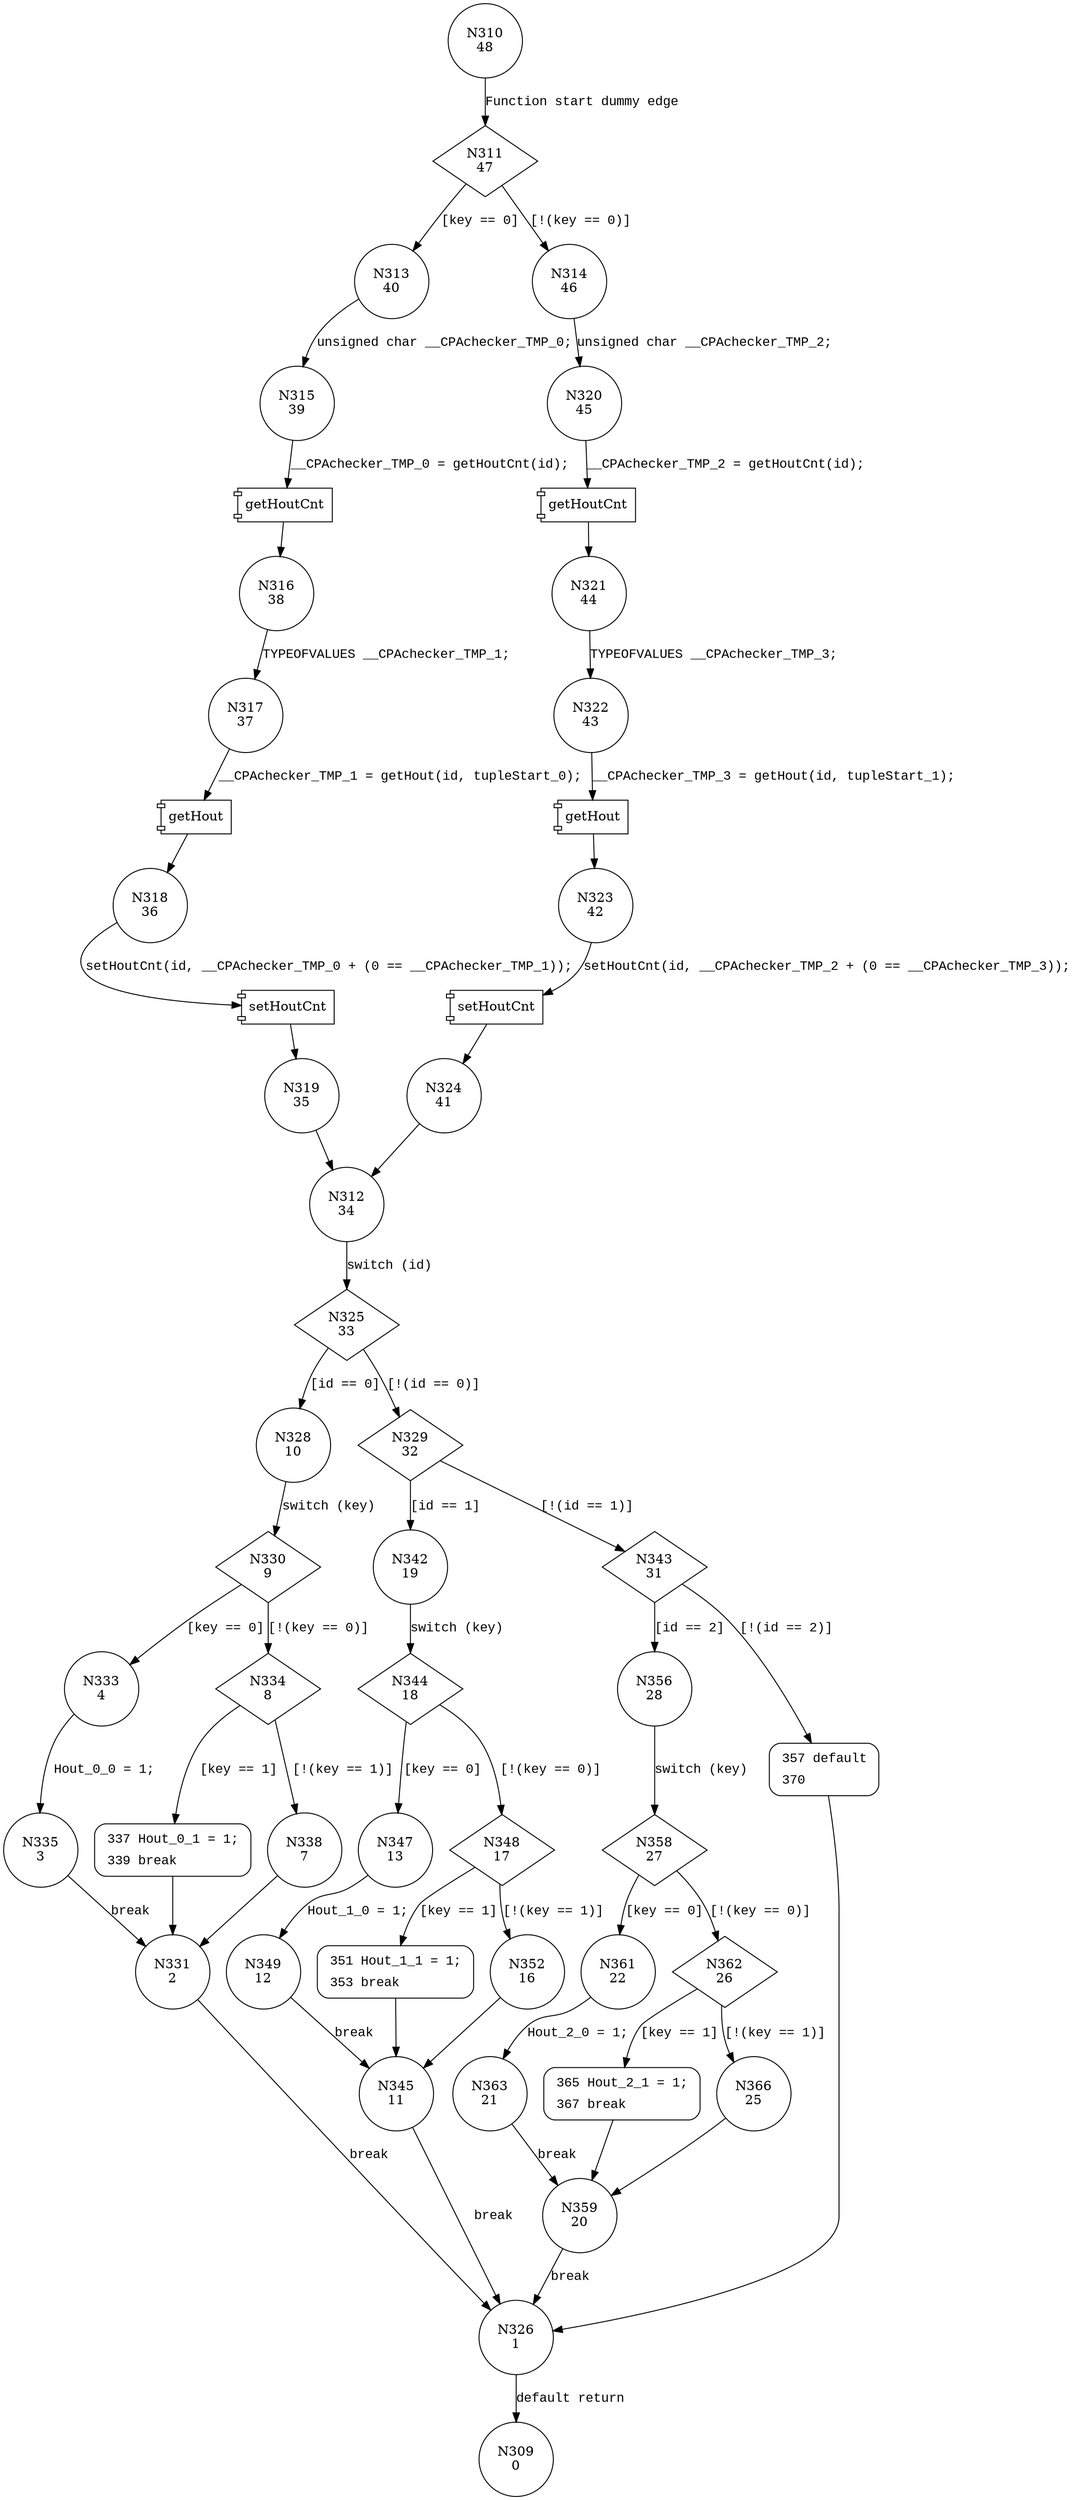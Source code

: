digraph setHout {
310 [shape="circle" label="N310\n48"]
311 [shape="diamond" label="N311\n47"]
313 [shape="circle" label="N313\n40"]
314 [shape="circle" label="N314\n46"]
320 [shape="circle" label="N320\n45"]
321 [shape="circle" label="N321\n44"]
322 [shape="circle" label="N322\n43"]
323 [shape="circle" label="N323\n42"]
324 [shape="circle" label="N324\n41"]
312 [shape="circle" label="N312\n34"]
325 [shape="diamond" label="N325\n33"]
328 [shape="circle" label="N328\n10"]
329 [shape="diamond" label="N329\n32"]
342 [shape="circle" label="N342\n19"]
343 [shape="diamond" label="N343\n31"]
356 [shape="circle" label="N356\n28"]
357 [shape="circle" label="N357\n30"]
326 [shape="circle" label="N326\n1"]
309 [shape="circle" label="N309\n0"]
358 [shape="diamond" label="N358\n27"]
361 [shape="circle" label="N361\n22"]
362 [shape="diamond" label="N362\n26"]
365 [shape="circle" label="N365\n24"]
366 [shape="circle" label="N366\n25"]
359 [shape="circle" label="N359\n20"]
363 [shape="circle" label="N363\n21"]
344 [shape="diamond" label="N344\n18"]
347 [shape="circle" label="N347\n13"]
348 [shape="diamond" label="N348\n17"]
351 [shape="circle" label="N351\n15"]
352 [shape="circle" label="N352\n16"]
345 [shape="circle" label="N345\n11"]
349 [shape="circle" label="N349\n12"]
330 [shape="diamond" label="N330\n9"]
333 [shape="circle" label="N333\n4"]
334 [shape="diamond" label="N334\n8"]
337 [shape="circle" label="N337\n6"]
338 [shape="circle" label="N338\n7"]
331 [shape="circle" label="N331\n2"]
335 [shape="circle" label="N335\n3"]
315 [shape="circle" label="N315\n39"]
316 [shape="circle" label="N316\n38"]
317 [shape="circle" label="N317\n37"]
318 [shape="circle" label="N318\n36"]
319 [shape="circle" label="N319\n35"]
357 [style="filled,bold" penwidth="1" fillcolor="white" fontname="Courier New" shape="Mrecord" label=<<table border="0" cellborder="0" cellpadding="3" bgcolor="white"><tr><td align="right">357</td><td align="left">default</td></tr><tr><td align="right">370</td><td align="left"></td></tr></table>>]
357 -> 326[label=""]
365 [style="filled,bold" penwidth="1" fillcolor="white" fontname="Courier New" shape="Mrecord" label=<<table border="0" cellborder="0" cellpadding="3" bgcolor="white"><tr><td align="right">365</td><td align="left">Hout_2_1 = 1;</td></tr><tr><td align="right">367</td><td align="left">break</td></tr></table>>]
365 -> 359[label=""]
351 [style="filled,bold" penwidth="1" fillcolor="white" fontname="Courier New" shape="Mrecord" label=<<table border="0" cellborder="0" cellpadding="3" bgcolor="white"><tr><td align="right">351</td><td align="left">Hout_1_1 = 1;</td></tr><tr><td align="right">353</td><td align="left">break</td></tr></table>>]
351 -> 345[label=""]
337 [style="filled,bold" penwidth="1" fillcolor="white" fontname="Courier New" shape="Mrecord" label=<<table border="0" cellborder="0" cellpadding="3" bgcolor="white"><tr><td align="right">337</td><td align="left">Hout_0_1 = 1;</td></tr><tr><td align="right">339</td><td align="left">break</td></tr></table>>]
337 -> 331[label=""]
310 -> 311 [label="Function start dummy edge" fontname="Courier New"]
311 -> 313 [label="[key == 0]" fontname="Courier New"]
311 -> 314 [label="[!(key == 0)]" fontname="Courier New"]
100110 [shape="component" label="getHoutCnt"]
320 -> 100110 [label="__CPAchecker_TMP_2 = getHoutCnt(id);" fontname="Courier New"]
100110 -> 321 [label="" fontname="Courier New"]
100111 [shape="component" label="getHout"]
322 -> 100111 [label="__CPAchecker_TMP_3 = getHout(id, tupleStart_1);" fontname="Courier New"]
100111 -> 323 [label="" fontname="Courier New"]
100112 [shape="component" label="setHoutCnt"]
323 -> 100112 [label="setHoutCnt(id, __CPAchecker_TMP_2 + (0 == __CPAchecker_TMP_3));" fontname="Courier New"]
100112 -> 324 [label="" fontname="Courier New"]
312 -> 325 [label="switch (id)" fontname="Courier New"]
325 -> 328 [label="[id == 0]" fontname="Courier New"]
325 -> 329 [label="[!(id == 0)]" fontname="Courier New"]
329 -> 342 [label="[id == 1]" fontname="Courier New"]
329 -> 343 [label="[!(id == 1)]" fontname="Courier New"]
343 -> 356 [label="[id == 2]" fontname="Courier New"]
343 -> 357 [label="[!(id == 2)]" fontname="Courier New"]
326 -> 309 [label="default return" fontname="Courier New"]
358 -> 361 [label="[key == 0]" fontname="Courier New"]
358 -> 362 [label="[!(key == 0)]" fontname="Courier New"]
362 -> 365 [label="[key == 1]" fontname="Courier New"]
362 -> 366 [label="[!(key == 1)]" fontname="Courier New"]
359 -> 326 [label="break" fontname="Courier New"]
361 -> 363 [label="Hout_2_0 = 1;" fontname="Courier New"]
342 -> 344 [label="switch (key)" fontname="Courier New"]
344 -> 347 [label="[key == 0]" fontname="Courier New"]
344 -> 348 [label="[!(key == 0)]" fontname="Courier New"]
348 -> 351 [label="[key == 1]" fontname="Courier New"]
348 -> 352 [label="[!(key == 1)]" fontname="Courier New"]
345 -> 326 [label="break" fontname="Courier New"]
347 -> 349 [label="Hout_1_0 = 1;" fontname="Courier New"]
328 -> 330 [label="switch (key)" fontname="Courier New"]
330 -> 333 [label="[key == 0]" fontname="Courier New"]
330 -> 334 [label="[!(key == 0)]" fontname="Courier New"]
334 -> 337 [label="[key == 1]" fontname="Courier New"]
334 -> 338 [label="[!(key == 1)]" fontname="Courier New"]
331 -> 326 [label="break" fontname="Courier New"]
333 -> 335 [label="Hout_0_0 = 1;" fontname="Courier New"]
313 -> 315 [label="unsigned char __CPAchecker_TMP_0;" fontname="Courier New"]
100113 [shape="component" label="getHoutCnt"]
315 -> 100113 [label="__CPAchecker_TMP_0 = getHoutCnt(id);" fontname="Courier New"]
100113 -> 316 [label="" fontname="Courier New"]
100114 [shape="component" label="getHout"]
317 -> 100114 [label="__CPAchecker_TMP_1 = getHout(id, tupleStart_0);" fontname="Courier New"]
100114 -> 318 [label="" fontname="Courier New"]
100115 [shape="component" label="setHoutCnt"]
318 -> 100115 [label="setHoutCnt(id, __CPAchecker_TMP_0 + (0 == __CPAchecker_TMP_1));" fontname="Courier New"]
100115 -> 319 [label="" fontname="Courier New"]
314 -> 320 [label="unsigned char __CPAchecker_TMP_2;" fontname="Courier New"]
321 -> 322 [label="TYPEOFVALUES __CPAchecker_TMP_3;" fontname="Courier New"]
324 -> 312 [label="" fontname="Courier New"]
356 -> 358 [label="switch (key)" fontname="Courier New"]
366 -> 359 [label="" fontname="Courier New"]
363 -> 359 [label="break" fontname="Courier New"]
352 -> 345 [label="" fontname="Courier New"]
349 -> 345 [label="break" fontname="Courier New"]
338 -> 331 [label="" fontname="Courier New"]
335 -> 331 [label="break" fontname="Courier New"]
316 -> 317 [label="TYPEOFVALUES __CPAchecker_TMP_1;" fontname="Courier New"]
319 -> 312 [label="" fontname="Courier New"]
}